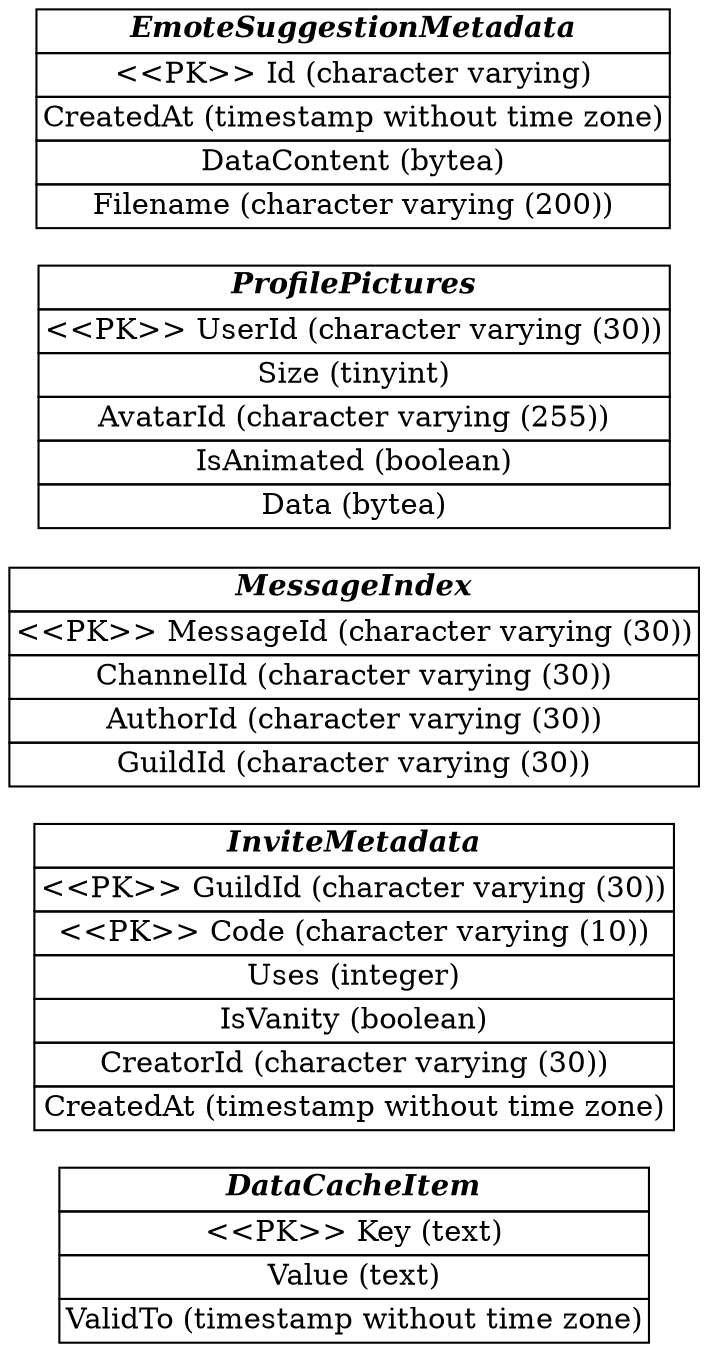 digraph ER {
    rankdir=LR
    node[shape=plain]
    
    DataCacheItem [label=<
        <table border="0" cellborder="1" cellspacing="0">
            <tr><td><i><b>DataCacheItem</b></i></td></tr>
            <tr>
                <td port="Key">&lt;&lt;PK&gt;&gt; Key (text)</td>
            </tr>
            <tr>
                <td port="Value">Value (text)</td>
            </tr>
            <tr>
                <td port="ValidTo">ValidTo (timestamp without time zone)</td>
            </tr>
        </table>
    >];
    
    InviteMetadata [label=<
        <table border="0" cellborder="1" cellspacing="0">
            <tr><td><i><b>InviteMetadata</b></i></td></tr>
            <tr>
                <td port="GuildId">&lt;&lt;PK&gt;&gt; GuildId (character varying (30))</td>
            </tr>
            <tr>
                <td port="Code">&lt;&lt;PK&gt;&gt; Code (character varying (10))</td>
            </tr>
            <tr>
                <td port="Uses">Uses (integer)</td>
            </tr>
            <tr>
                <td port="IsVanity">IsVanity (boolean)</td>
            </tr>
            <tr>
                <td port="CreatorId">CreatorId (character varying (30))</td>
            </tr>
            <tr>
                <td port="CreatedAt">CreatedAt (timestamp without time zone)</td>
            </tr>
        </table>
    >];
    
    MessageIndex [label=<
        <table border="0" cellborder="1" cellspacing="0">
            <tr><td><i><b>MessageIndex</b></i></td></tr>
            <tr>
                <td port="MessageId">&lt;&lt;PK&gt;&gt; MessageId (character varying (30))</td>
            </tr>
            <tr>
                <td port="ChannelId">ChannelId (character varying (30))</td>
            </tr>
            <tr>
                <td port="AuthorId">AuthorId (character varying (30))</td>
            </tr>
            <tr>
                <td port="GuildId">GuildId (character varying (30))</td>
            </tr>
        </table>
    >];
    
    ProfilePictures [label=<
        <table border="0" cellborder="1" cellspacing="0">
            <tr><td><i><b>ProfilePictures</b></i></td></tr>
            <tr>
                <td port="UserId">&lt;&lt;PK&gt;&gt; UserId (character varying (30))</td>
            </tr>
            <tr>
                <td port="Size">Size (tinyint)</td>
            </tr>
            <tr>
                <td port="AvatarId">AvatarId (character varying (255))</td>
            </tr>
            <tr>
                <td port="IsAnimated">IsAnimated (boolean)</td>
            </tr>
            <tr>
                <td port="Data">Data (bytea)</td>
            </tr>
        </table>
    >];
    
    EmoteSuggestionMetadata [label=<
        <table border="0" cellborder="1" cellspacing="0">
            <tr><td><i><b>EmoteSuggestionMetadata</b></i></td></tr>
            <tr>
                <td port="Id">&lt;&lt;PK&gt;&gt; Id (character varying)</td>
            </tr>
            <tr>
                <td port="CreatedAt">CreatedAt (timestamp without time zone)</td>
            </tr>
            <tr>
                <td port="DataContent">DataContent (bytea)</td>
            </tr>
            <tr>
                <td port="Filename">Filename (character varying (200))</td>
            </tr>
        </table>
    >];
}
